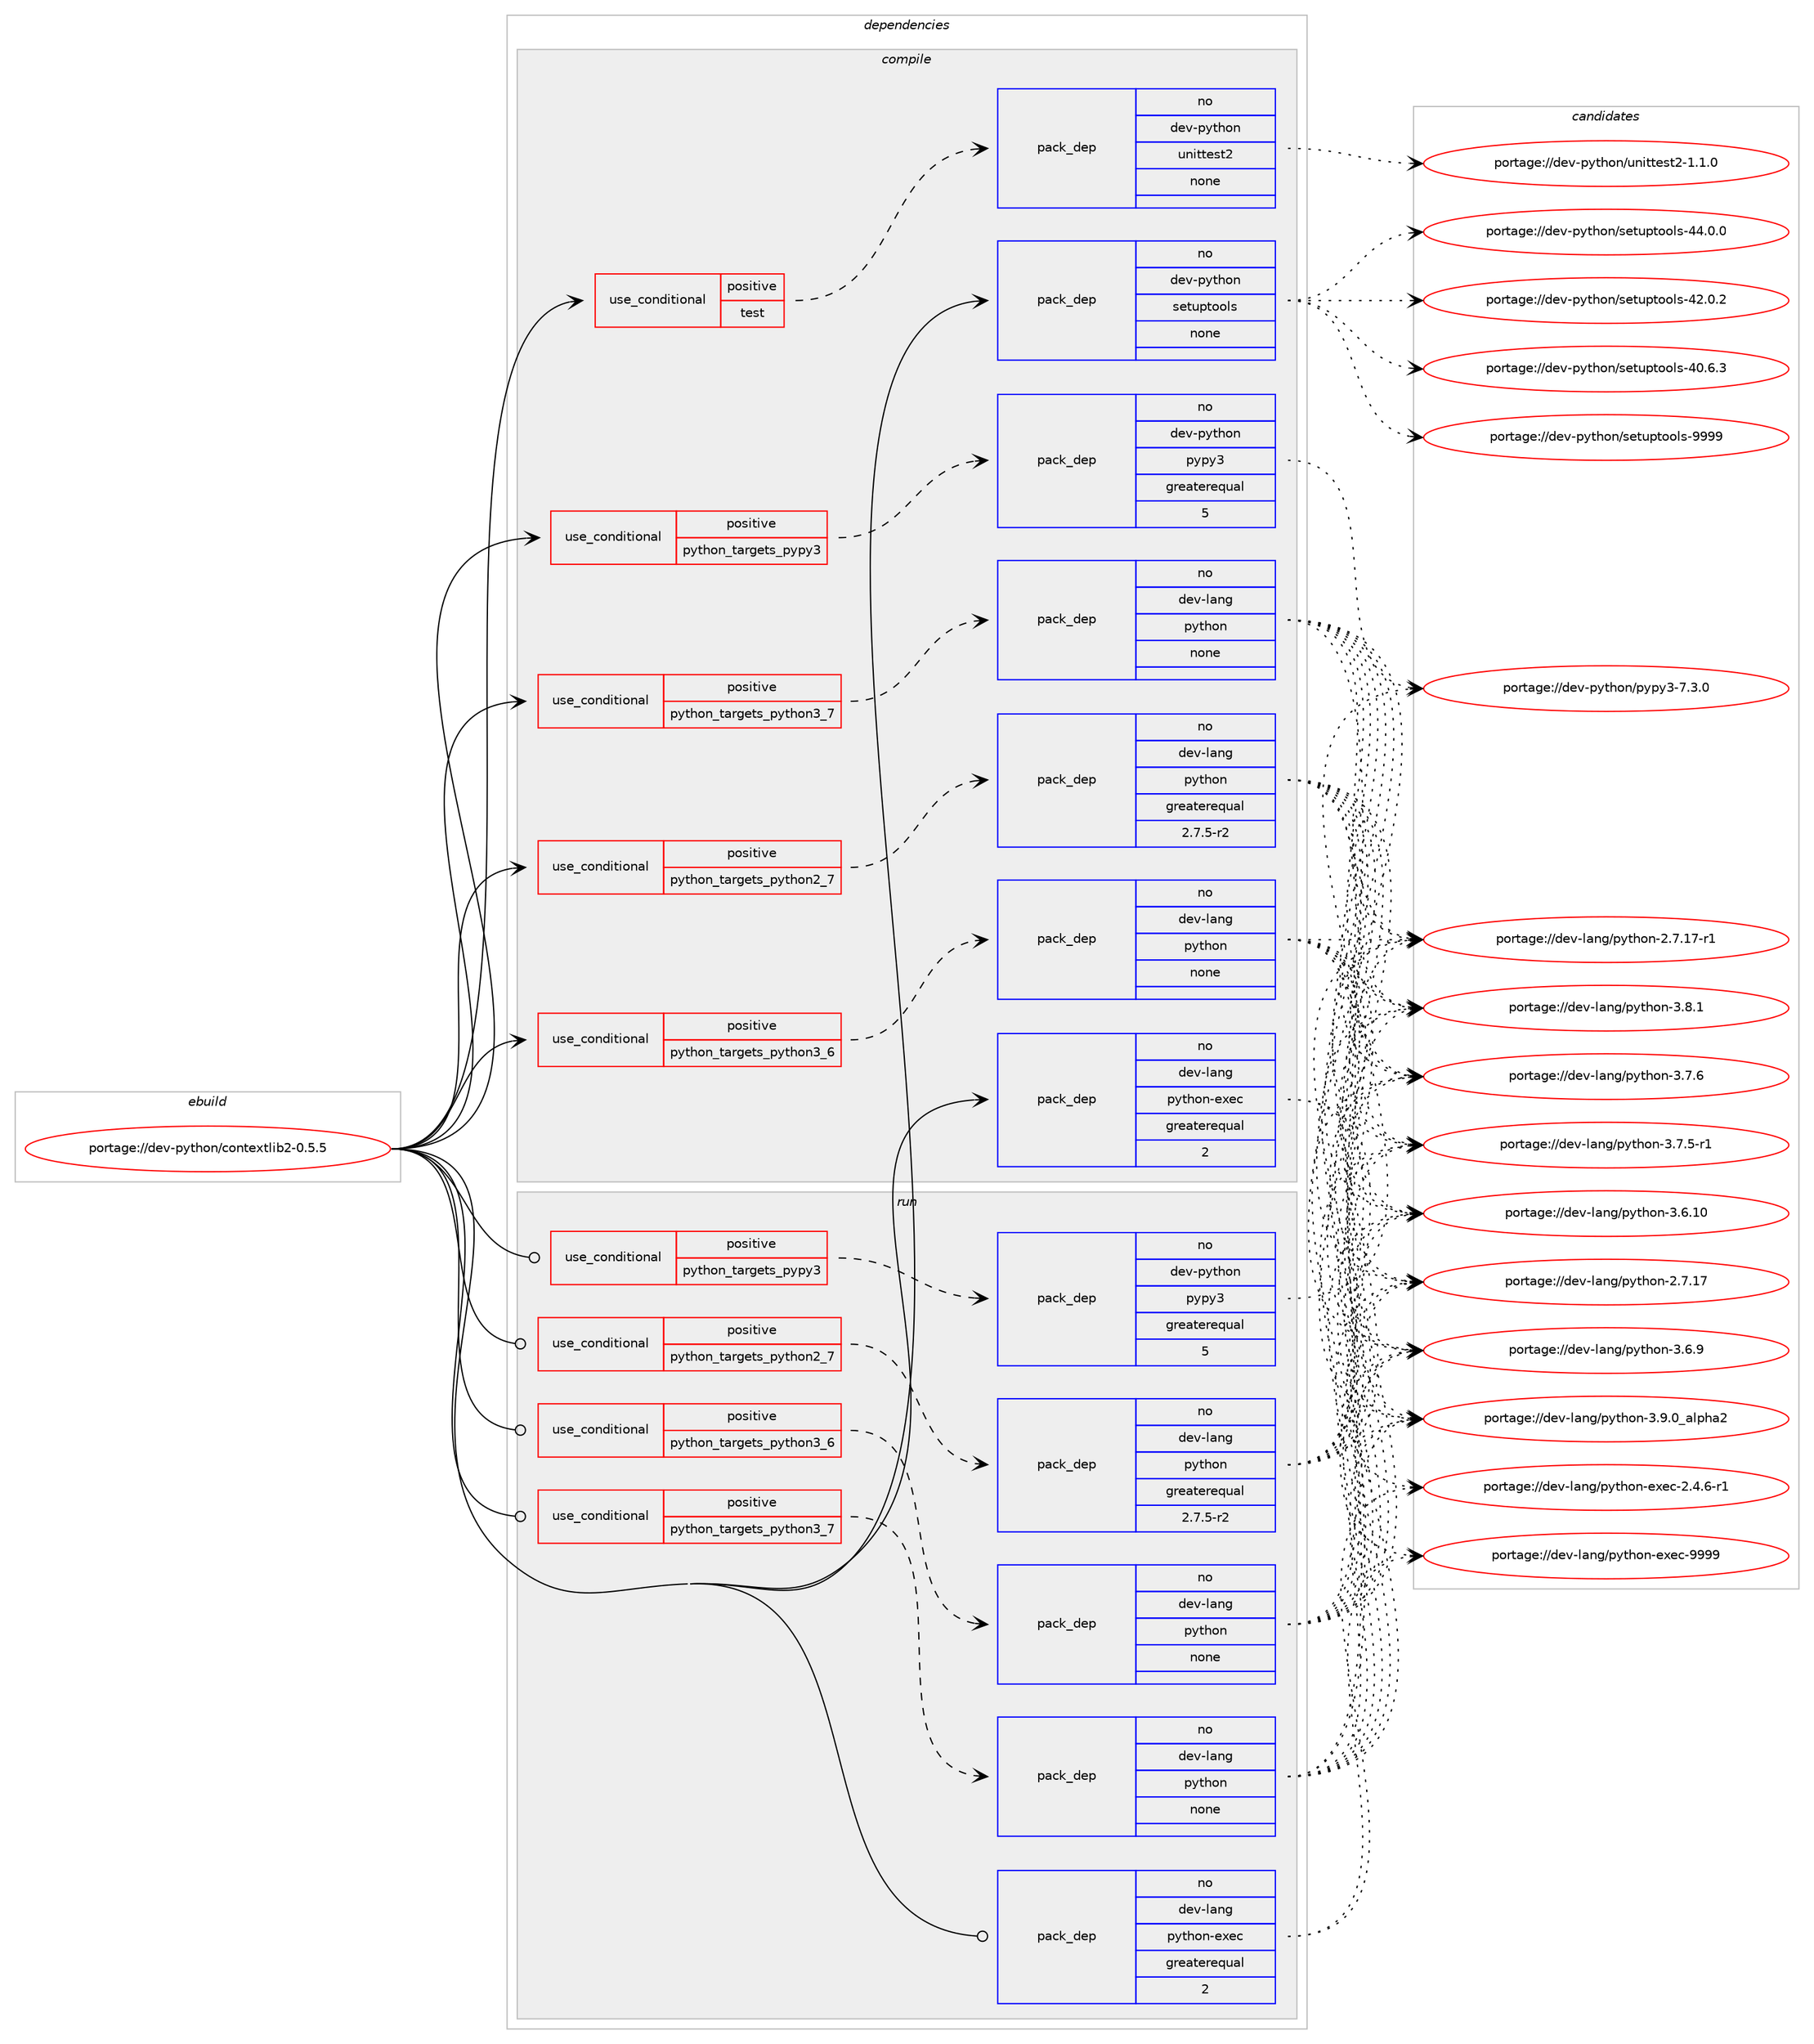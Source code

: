 digraph prolog {

# *************
# Graph options
# *************

newrank=true;
concentrate=true;
compound=true;
graph [rankdir=LR,fontname=Helvetica,fontsize=10,ranksep=1.5];#, ranksep=2.5, nodesep=0.2];
edge  [arrowhead=vee];
node  [fontname=Helvetica,fontsize=10];

# **********
# The ebuild
# **********

subgraph cluster_leftcol {
color=gray;
label=<<i>ebuild</i>>;
id [label="portage://dev-python/contextlib2-0.5.5", color=red, width=4, href="../dev-python/contextlib2-0.5.5.svg"];
}

# ****************
# The dependencies
# ****************

subgraph cluster_midcol {
color=gray;
label=<<i>dependencies</i>>;
subgraph cluster_compile {
fillcolor="#eeeeee";
style=filled;
label=<<i>compile</i>>;
subgraph cond117417 {
dependency466042 [label=<<TABLE BORDER="0" CELLBORDER="1" CELLSPACING="0" CELLPADDING="4"><TR><TD ROWSPAN="3" CELLPADDING="10">use_conditional</TD></TR><TR><TD>positive</TD></TR><TR><TD>python_targets_pypy3</TD></TR></TABLE>>, shape=none, color=red];
subgraph pack343618 {
dependency466043 [label=<<TABLE BORDER="0" CELLBORDER="1" CELLSPACING="0" CELLPADDING="4" WIDTH="220"><TR><TD ROWSPAN="6" CELLPADDING="30">pack_dep</TD></TR><TR><TD WIDTH="110">no</TD></TR><TR><TD>dev-python</TD></TR><TR><TD>pypy3</TD></TR><TR><TD>greaterequal</TD></TR><TR><TD>5</TD></TR></TABLE>>, shape=none, color=blue];
}
dependency466042:e -> dependency466043:w [weight=20,style="dashed",arrowhead="vee"];
}
id:e -> dependency466042:w [weight=20,style="solid",arrowhead="vee"];
subgraph cond117418 {
dependency466044 [label=<<TABLE BORDER="0" CELLBORDER="1" CELLSPACING="0" CELLPADDING="4"><TR><TD ROWSPAN="3" CELLPADDING="10">use_conditional</TD></TR><TR><TD>positive</TD></TR><TR><TD>python_targets_python2_7</TD></TR></TABLE>>, shape=none, color=red];
subgraph pack343619 {
dependency466045 [label=<<TABLE BORDER="0" CELLBORDER="1" CELLSPACING="0" CELLPADDING="4" WIDTH="220"><TR><TD ROWSPAN="6" CELLPADDING="30">pack_dep</TD></TR><TR><TD WIDTH="110">no</TD></TR><TR><TD>dev-lang</TD></TR><TR><TD>python</TD></TR><TR><TD>greaterequal</TD></TR><TR><TD>2.7.5-r2</TD></TR></TABLE>>, shape=none, color=blue];
}
dependency466044:e -> dependency466045:w [weight=20,style="dashed",arrowhead="vee"];
}
id:e -> dependency466044:w [weight=20,style="solid",arrowhead="vee"];
subgraph cond117419 {
dependency466046 [label=<<TABLE BORDER="0" CELLBORDER="1" CELLSPACING="0" CELLPADDING="4"><TR><TD ROWSPAN="3" CELLPADDING="10">use_conditional</TD></TR><TR><TD>positive</TD></TR><TR><TD>python_targets_python3_6</TD></TR></TABLE>>, shape=none, color=red];
subgraph pack343620 {
dependency466047 [label=<<TABLE BORDER="0" CELLBORDER="1" CELLSPACING="0" CELLPADDING="4" WIDTH="220"><TR><TD ROWSPAN="6" CELLPADDING="30">pack_dep</TD></TR><TR><TD WIDTH="110">no</TD></TR><TR><TD>dev-lang</TD></TR><TR><TD>python</TD></TR><TR><TD>none</TD></TR><TR><TD></TD></TR></TABLE>>, shape=none, color=blue];
}
dependency466046:e -> dependency466047:w [weight=20,style="dashed",arrowhead="vee"];
}
id:e -> dependency466046:w [weight=20,style="solid",arrowhead="vee"];
subgraph cond117420 {
dependency466048 [label=<<TABLE BORDER="0" CELLBORDER="1" CELLSPACING="0" CELLPADDING="4"><TR><TD ROWSPAN="3" CELLPADDING="10">use_conditional</TD></TR><TR><TD>positive</TD></TR><TR><TD>python_targets_python3_7</TD></TR></TABLE>>, shape=none, color=red];
subgraph pack343621 {
dependency466049 [label=<<TABLE BORDER="0" CELLBORDER="1" CELLSPACING="0" CELLPADDING="4" WIDTH="220"><TR><TD ROWSPAN="6" CELLPADDING="30">pack_dep</TD></TR><TR><TD WIDTH="110">no</TD></TR><TR><TD>dev-lang</TD></TR><TR><TD>python</TD></TR><TR><TD>none</TD></TR><TR><TD></TD></TR></TABLE>>, shape=none, color=blue];
}
dependency466048:e -> dependency466049:w [weight=20,style="dashed",arrowhead="vee"];
}
id:e -> dependency466048:w [weight=20,style="solid",arrowhead="vee"];
subgraph cond117421 {
dependency466050 [label=<<TABLE BORDER="0" CELLBORDER="1" CELLSPACING="0" CELLPADDING="4"><TR><TD ROWSPAN="3" CELLPADDING="10">use_conditional</TD></TR><TR><TD>positive</TD></TR><TR><TD>test</TD></TR></TABLE>>, shape=none, color=red];
subgraph pack343622 {
dependency466051 [label=<<TABLE BORDER="0" CELLBORDER="1" CELLSPACING="0" CELLPADDING="4" WIDTH="220"><TR><TD ROWSPAN="6" CELLPADDING="30">pack_dep</TD></TR><TR><TD WIDTH="110">no</TD></TR><TR><TD>dev-python</TD></TR><TR><TD>unittest2</TD></TR><TR><TD>none</TD></TR><TR><TD></TD></TR></TABLE>>, shape=none, color=blue];
}
dependency466050:e -> dependency466051:w [weight=20,style="dashed",arrowhead="vee"];
}
id:e -> dependency466050:w [weight=20,style="solid",arrowhead="vee"];
subgraph pack343623 {
dependency466052 [label=<<TABLE BORDER="0" CELLBORDER="1" CELLSPACING="0" CELLPADDING="4" WIDTH="220"><TR><TD ROWSPAN="6" CELLPADDING="30">pack_dep</TD></TR><TR><TD WIDTH="110">no</TD></TR><TR><TD>dev-lang</TD></TR><TR><TD>python-exec</TD></TR><TR><TD>greaterequal</TD></TR><TR><TD>2</TD></TR></TABLE>>, shape=none, color=blue];
}
id:e -> dependency466052:w [weight=20,style="solid",arrowhead="vee"];
subgraph pack343624 {
dependency466053 [label=<<TABLE BORDER="0" CELLBORDER="1" CELLSPACING="0" CELLPADDING="4" WIDTH="220"><TR><TD ROWSPAN="6" CELLPADDING="30">pack_dep</TD></TR><TR><TD WIDTH="110">no</TD></TR><TR><TD>dev-python</TD></TR><TR><TD>setuptools</TD></TR><TR><TD>none</TD></TR><TR><TD></TD></TR></TABLE>>, shape=none, color=blue];
}
id:e -> dependency466053:w [weight=20,style="solid",arrowhead="vee"];
}
subgraph cluster_compileandrun {
fillcolor="#eeeeee";
style=filled;
label=<<i>compile and run</i>>;
}
subgraph cluster_run {
fillcolor="#eeeeee";
style=filled;
label=<<i>run</i>>;
subgraph cond117422 {
dependency466054 [label=<<TABLE BORDER="0" CELLBORDER="1" CELLSPACING="0" CELLPADDING="4"><TR><TD ROWSPAN="3" CELLPADDING="10">use_conditional</TD></TR><TR><TD>positive</TD></TR><TR><TD>python_targets_pypy3</TD></TR></TABLE>>, shape=none, color=red];
subgraph pack343625 {
dependency466055 [label=<<TABLE BORDER="0" CELLBORDER="1" CELLSPACING="0" CELLPADDING="4" WIDTH="220"><TR><TD ROWSPAN="6" CELLPADDING="30">pack_dep</TD></TR><TR><TD WIDTH="110">no</TD></TR><TR><TD>dev-python</TD></TR><TR><TD>pypy3</TD></TR><TR><TD>greaterequal</TD></TR><TR><TD>5</TD></TR></TABLE>>, shape=none, color=blue];
}
dependency466054:e -> dependency466055:w [weight=20,style="dashed",arrowhead="vee"];
}
id:e -> dependency466054:w [weight=20,style="solid",arrowhead="odot"];
subgraph cond117423 {
dependency466056 [label=<<TABLE BORDER="0" CELLBORDER="1" CELLSPACING="0" CELLPADDING="4"><TR><TD ROWSPAN="3" CELLPADDING="10">use_conditional</TD></TR><TR><TD>positive</TD></TR><TR><TD>python_targets_python2_7</TD></TR></TABLE>>, shape=none, color=red];
subgraph pack343626 {
dependency466057 [label=<<TABLE BORDER="0" CELLBORDER="1" CELLSPACING="0" CELLPADDING="4" WIDTH="220"><TR><TD ROWSPAN="6" CELLPADDING="30">pack_dep</TD></TR><TR><TD WIDTH="110">no</TD></TR><TR><TD>dev-lang</TD></TR><TR><TD>python</TD></TR><TR><TD>greaterequal</TD></TR><TR><TD>2.7.5-r2</TD></TR></TABLE>>, shape=none, color=blue];
}
dependency466056:e -> dependency466057:w [weight=20,style="dashed",arrowhead="vee"];
}
id:e -> dependency466056:w [weight=20,style="solid",arrowhead="odot"];
subgraph cond117424 {
dependency466058 [label=<<TABLE BORDER="0" CELLBORDER="1" CELLSPACING="0" CELLPADDING="4"><TR><TD ROWSPAN="3" CELLPADDING="10">use_conditional</TD></TR><TR><TD>positive</TD></TR><TR><TD>python_targets_python3_6</TD></TR></TABLE>>, shape=none, color=red];
subgraph pack343627 {
dependency466059 [label=<<TABLE BORDER="0" CELLBORDER="1" CELLSPACING="0" CELLPADDING="4" WIDTH="220"><TR><TD ROWSPAN="6" CELLPADDING="30">pack_dep</TD></TR><TR><TD WIDTH="110">no</TD></TR><TR><TD>dev-lang</TD></TR><TR><TD>python</TD></TR><TR><TD>none</TD></TR><TR><TD></TD></TR></TABLE>>, shape=none, color=blue];
}
dependency466058:e -> dependency466059:w [weight=20,style="dashed",arrowhead="vee"];
}
id:e -> dependency466058:w [weight=20,style="solid",arrowhead="odot"];
subgraph cond117425 {
dependency466060 [label=<<TABLE BORDER="0" CELLBORDER="1" CELLSPACING="0" CELLPADDING="4"><TR><TD ROWSPAN="3" CELLPADDING="10">use_conditional</TD></TR><TR><TD>positive</TD></TR><TR><TD>python_targets_python3_7</TD></TR></TABLE>>, shape=none, color=red];
subgraph pack343628 {
dependency466061 [label=<<TABLE BORDER="0" CELLBORDER="1" CELLSPACING="0" CELLPADDING="4" WIDTH="220"><TR><TD ROWSPAN="6" CELLPADDING="30">pack_dep</TD></TR><TR><TD WIDTH="110">no</TD></TR><TR><TD>dev-lang</TD></TR><TR><TD>python</TD></TR><TR><TD>none</TD></TR><TR><TD></TD></TR></TABLE>>, shape=none, color=blue];
}
dependency466060:e -> dependency466061:w [weight=20,style="dashed",arrowhead="vee"];
}
id:e -> dependency466060:w [weight=20,style="solid",arrowhead="odot"];
subgraph pack343629 {
dependency466062 [label=<<TABLE BORDER="0" CELLBORDER="1" CELLSPACING="0" CELLPADDING="4" WIDTH="220"><TR><TD ROWSPAN="6" CELLPADDING="30">pack_dep</TD></TR><TR><TD WIDTH="110">no</TD></TR><TR><TD>dev-lang</TD></TR><TR><TD>python-exec</TD></TR><TR><TD>greaterequal</TD></TR><TR><TD>2</TD></TR></TABLE>>, shape=none, color=blue];
}
id:e -> dependency466062:w [weight=20,style="solid",arrowhead="odot"];
}
}

# **************
# The candidates
# **************

subgraph cluster_choices {
rank=same;
color=gray;
label=<<i>candidates</i>>;

subgraph choice343618 {
color=black;
nodesep=1;
choice100101118451121211161041111104711212111212151455546514648 [label="portage://dev-python/pypy3-7.3.0", color=red, width=4,href="../dev-python/pypy3-7.3.0.svg"];
dependency466043:e -> choice100101118451121211161041111104711212111212151455546514648:w [style=dotted,weight="100"];
}
subgraph choice343619 {
color=black;
nodesep=1;
choice10010111845108971101034711212111610411111045514657464895971081121049750 [label="portage://dev-lang/python-3.9.0_alpha2", color=red, width=4,href="../dev-lang/python-3.9.0_alpha2.svg"];
choice100101118451089711010347112121116104111110455146564649 [label="portage://dev-lang/python-3.8.1", color=red, width=4,href="../dev-lang/python-3.8.1.svg"];
choice100101118451089711010347112121116104111110455146554654 [label="portage://dev-lang/python-3.7.6", color=red, width=4,href="../dev-lang/python-3.7.6.svg"];
choice1001011184510897110103471121211161041111104551465546534511449 [label="portage://dev-lang/python-3.7.5-r1", color=red, width=4,href="../dev-lang/python-3.7.5-r1.svg"];
choice100101118451089711010347112121116104111110455146544657 [label="portage://dev-lang/python-3.6.9", color=red, width=4,href="../dev-lang/python-3.6.9.svg"];
choice10010111845108971101034711212111610411111045514654464948 [label="portage://dev-lang/python-3.6.10", color=red, width=4,href="../dev-lang/python-3.6.10.svg"];
choice100101118451089711010347112121116104111110455046554649554511449 [label="portage://dev-lang/python-2.7.17-r1", color=red, width=4,href="../dev-lang/python-2.7.17-r1.svg"];
choice10010111845108971101034711212111610411111045504655464955 [label="portage://dev-lang/python-2.7.17", color=red, width=4,href="../dev-lang/python-2.7.17.svg"];
dependency466045:e -> choice10010111845108971101034711212111610411111045514657464895971081121049750:w [style=dotted,weight="100"];
dependency466045:e -> choice100101118451089711010347112121116104111110455146564649:w [style=dotted,weight="100"];
dependency466045:e -> choice100101118451089711010347112121116104111110455146554654:w [style=dotted,weight="100"];
dependency466045:e -> choice1001011184510897110103471121211161041111104551465546534511449:w [style=dotted,weight="100"];
dependency466045:e -> choice100101118451089711010347112121116104111110455146544657:w [style=dotted,weight="100"];
dependency466045:e -> choice10010111845108971101034711212111610411111045514654464948:w [style=dotted,weight="100"];
dependency466045:e -> choice100101118451089711010347112121116104111110455046554649554511449:w [style=dotted,weight="100"];
dependency466045:e -> choice10010111845108971101034711212111610411111045504655464955:w [style=dotted,weight="100"];
}
subgraph choice343620 {
color=black;
nodesep=1;
choice10010111845108971101034711212111610411111045514657464895971081121049750 [label="portage://dev-lang/python-3.9.0_alpha2", color=red, width=4,href="../dev-lang/python-3.9.0_alpha2.svg"];
choice100101118451089711010347112121116104111110455146564649 [label="portage://dev-lang/python-3.8.1", color=red, width=4,href="../dev-lang/python-3.8.1.svg"];
choice100101118451089711010347112121116104111110455146554654 [label="portage://dev-lang/python-3.7.6", color=red, width=4,href="../dev-lang/python-3.7.6.svg"];
choice1001011184510897110103471121211161041111104551465546534511449 [label="portage://dev-lang/python-3.7.5-r1", color=red, width=4,href="../dev-lang/python-3.7.5-r1.svg"];
choice100101118451089711010347112121116104111110455146544657 [label="portage://dev-lang/python-3.6.9", color=red, width=4,href="../dev-lang/python-3.6.9.svg"];
choice10010111845108971101034711212111610411111045514654464948 [label="portage://dev-lang/python-3.6.10", color=red, width=4,href="../dev-lang/python-3.6.10.svg"];
choice100101118451089711010347112121116104111110455046554649554511449 [label="portage://dev-lang/python-2.7.17-r1", color=red, width=4,href="../dev-lang/python-2.7.17-r1.svg"];
choice10010111845108971101034711212111610411111045504655464955 [label="portage://dev-lang/python-2.7.17", color=red, width=4,href="../dev-lang/python-2.7.17.svg"];
dependency466047:e -> choice10010111845108971101034711212111610411111045514657464895971081121049750:w [style=dotted,weight="100"];
dependency466047:e -> choice100101118451089711010347112121116104111110455146564649:w [style=dotted,weight="100"];
dependency466047:e -> choice100101118451089711010347112121116104111110455146554654:w [style=dotted,weight="100"];
dependency466047:e -> choice1001011184510897110103471121211161041111104551465546534511449:w [style=dotted,weight="100"];
dependency466047:e -> choice100101118451089711010347112121116104111110455146544657:w [style=dotted,weight="100"];
dependency466047:e -> choice10010111845108971101034711212111610411111045514654464948:w [style=dotted,weight="100"];
dependency466047:e -> choice100101118451089711010347112121116104111110455046554649554511449:w [style=dotted,weight="100"];
dependency466047:e -> choice10010111845108971101034711212111610411111045504655464955:w [style=dotted,weight="100"];
}
subgraph choice343621 {
color=black;
nodesep=1;
choice10010111845108971101034711212111610411111045514657464895971081121049750 [label="portage://dev-lang/python-3.9.0_alpha2", color=red, width=4,href="../dev-lang/python-3.9.0_alpha2.svg"];
choice100101118451089711010347112121116104111110455146564649 [label="portage://dev-lang/python-3.8.1", color=red, width=4,href="../dev-lang/python-3.8.1.svg"];
choice100101118451089711010347112121116104111110455146554654 [label="portage://dev-lang/python-3.7.6", color=red, width=4,href="../dev-lang/python-3.7.6.svg"];
choice1001011184510897110103471121211161041111104551465546534511449 [label="portage://dev-lang/python-3.7.5-r1", color=red, width=4,href="../dev-lang/python-3.7.5-r1.svg"];
choice100101118451089711010347112121116104111110455146544657 [label="portage://dev-lang/python-3.6.9", color=red, width=4,href="../dev-lang/python-3.6.9.svg"];
choice10010111845108971101034711212111610411111045514654464948 [label="portage://dev-lang/python-3.6.10", color=red, width=4,href="../dev-lang/python-3.6.10.svg"];
choice100101118451089711010347112121116104111110455046554649554511449 [label="portage://dev-lang/python-2.7.17-r1", color=red, width=4,href="../dev-lang/python-2.7.17-r1.svg"];
choice10010111845108971101034711212111610411111045504655464955 [label="portage://dev-lang/python-2.7.17", color=red, width=4,href="../dev-lang/python-2.7.17.svg"];
dependency466049:e -> choice10010111845108971101034711212111610411111045514657464895971081121049750:w [style=dotted,weight="100"];
dependency466049:e -> choice100101118451089711010347112121116104111110455146564649:w [style=dotted,weight="100"];
dependency466049:e -> choice100101118451089711010347112121116104111110455146554654:w [style=dotted,weight="100"];
dependency466049:e -> choice1001011184510897110103471121211161041111104551465546534511449:w [style=dotted,weight="100"];
dependency466049:e -> choice100101118451089711010347112121116104111110455146544657:w [style=dotted,weight="100"];
dependency466049:e -> choice10010111845108971101034711212111610411111045514654464948:w [style=dotted,weight="100"];
dependency466049:e -> choice100101118451089711010347112121116104111110455046554649554511449:w [style=dotted,weight="100"];
dependency466049:e -> choice10010111845108971101034711212111610411111045504655464955:w [style=dotted,weight="100"];
}
subgraph choice343622 {
color=black;
nodesep=1;
choice100101118451121211161041111104711711010511611610111511650454946494648 [label="portage://dev-python/unittest2-1.1.0", color=red, width=4,href="../dev-python/unittest2-1.1.0.svg"];
dependency466051:e -> choice100101118451121211161041111104711711010511611610111511650454946494648:w [style=dotted,weight="100"];
}
subgraph choice343623 {
color=black;
nodesep=1;
choice10010111845108971101034711212111610411111045101120101994557575757 [label="portage://dev-lang/python-exec-9999", color=red, width=4,href="../dev-lang/python-exec-9999.svg"];
choice10010111845108971101034711212111610411111045101120101994550465246544511449 [label="portage://dev-lang/python-exec-2.4.6-r1", color=red, width=4,href="../dev-lang/python-exec-2.4.6-r1.svg"];
dependency466052:e -> choice10010111845108971101034711212111610411111045101120101994557575757:w [style=dotted,weight="100"];
dependency466052:e -> choice10010111845108971101034711212111610411111045101120101994550465246544511449:w [style=dotted,weight="100"];
}
subgraph choice343624 {
color=black;
nodesep=1;
choice10010111845112121116104111110471151011161171121161111111081154557575757 [label="portage://dev-python/setuptools-9999", color=red, width=4,href="../dev-python/setuptools-9999.svg"];
choice100101118451121211161041111104711510111611711211611111110811545525246484648 [label="portage://dev-python/setuptools-44.0.0", color=red, width=4,href="../dev-python/setuptools-44.0.0.svg"];
choice100101118451121211161041111104711510111611711211611111110811545525046484650 [label="portage://dev-python/setuptools-42.0.2", color=red, width=4,href="../dev-python/setuptools-42.0.2.svg"];
choice100101118451121211161041111104711510111611711211611111110811545524846544651 [label="portage://dev-python/setuptools-40.6.3", color=red, width=4,href="../dev-python/setuptools-40.6.3.svg"];
dependency466053:e -> choice10010111845112121116104111110471151011161171121161111111081154557575757:w [style=dotted,weight="100"];
dependency466053:e -> choice100101118451121211161041111104711510111611711211611111110811545525246484648:w [style=dotted,weight="100"];
dependency466053:e -> choice100101118451121211161041111104711510111611711211611111110811545525046484650:w [style=dotted,weight="100"];
dependency466053:e -> choice100101118451121211161041111104711510111611711211611111110811545524846544651:w [style=dotted,weight="100"];
}
subgraph choice343625 {
color=black;
nodesep=1;
choice100101118451121211161041111104711212111212151455546514648 [label="portage://dev-python/pypy3-7.3.0", color=red, width=4,href="../dev-python/pypy3-7.3.0.svg"];
dependency466055:e -> choice100101118451121211161041111104711212111212151455546514648:w [style=dotted,weight="100"];
}
subgraph choice343626 {
color=black;
nodesep=1;
choice10010111845108971101034711212111610411111045514657464895971081121049750 [label="portage://dev-lang/python-3.9.0_alpha2", color=red, width=4,href="../dev-lang/python-3.9.0_alpha2.svg"];
choice100101118451089711010347112121116104111110455146564649 [label="portage://dev-lang/python-3.8.1", color=red, width=4,href="../dev-lang/python-3.8.1.svg"];
choice100101118451089711010347112121116104111110455146554654 [label="portage://dev-lang/python-3.7.6", color=red, width=4,href="../dev-lang/python-3.7.6.svg"];
choice1001011184510897110103471121211161041111104551465546534511449 [label="portage://dev-lang/python-3.7.5-r1", color=red, width=4,href="../dev-lang/python-3.7.5-r1.svg"];
choice100101118451089711010347112121116104111110455146544657 [label="portage://dev-lang/python-3.6.9", color=red, width=4,href="../dev-lang/python-3.6.9.svg"];
choice10010111845108971101034711212111610411111045514654464948 [label="portage://dev-lang/python-3.6.10", color=red, width=4,href="../dev-lang/python-3.6.10.svg"];
choice100101118451089711010347112121116104111110455046554649554511449 [label="portage://dev-lang/python-2.7.17-r1", color=red, width=4,href="../dev-lang/python-2.7.17-r1.svg"];
choice10010111845108971101034711212111610411111045504655464955 [label="portage://dev-lang/python-2.7.17", color=red, width=4,href="../dev-lang/python-2.7.17.svg"];
dependency466057:e -> choice10010111845108971101034711212111610411111045514657464895971081121049750:w [style=dotted,weight="100"];
dependency466057:e -> choice100101118451089711010347112121116104111110455146564649:w [style=dotted,weight="100"];
dependency466057:e -> choice100101118451089711010347112121116104111110455146554654:w [style=dotted,weight="100"];
dependency466057:e -> choice1001011184510897110103471121211161041111104551465546534511449:w [style=dotted,weight="100"];
dependency466057:e -> choice100101118451089711010347112121116104111110455146544657:w [style=dotted,weight="100"];
dependency466057:e -> choice10010111845108971101034711212111610411111045514654464948:w [style=dotted,weight="100"];
dependency466057:e -> choice100101118451089711010347112121116104111110455046554649554511449:w [style=dotted,weight="100"];
dependency466057:e -> choice10010111845108971101034711212111610411111045504655464955:w [style=dotted,weight="100"];
}
subgraph choice343627 {
color=black;
nodesep=1;
choice10010111845108971101034711212111610411111045514657464895971081121049750 [label="portage://dev-lang/python-3.9.0_alpha2", color=red, width=4,href="../dev-lang/python-3.9.0_alpha2.svg"];
choice100101118451089711010347112121116104111110455146564649 [label="portage://dev-lang/python-3.8.1", color=red, width=4,href="../dev-lang/python-3.8.1.svg"];
choice100101118451089711010347112121116104111110455146554654 [label="portage://dev-lang/python-3.7.6", color=red, width=4,href="../dev-lang/python-3.7.6.svg"];
choice1001011184510897110103471121211161041111104551465546534511449 [label="portage://dev-lang/python-3.7.5-r1", color=red, width=4,href="../dev-lang/python-3.7.5-r1.svg"];
choice100101118451089711010347112121116104111110455146544657 [label="portage://dev-lang/python-3.6.9", color=red, width=4,href="../dev-lang/python-3.6.9.svg"];
choice10010111845108971101034711212111610411111045514654464948 [label="portage://dev-lang/python-3.6.10", color=red, width=4,href="../dev-lang/python-3.6.10.svg"];
choice100101118451089711010347112121116104111110455046554649554511449 [label="portage://dev-lang/python-2.7.17-r1", color=red, width=4,href="../dev-lang/python-2.7.17-r1.svg"];
choice10010111845108971101034711212111610411111045504655464955 [label="portage://dev-lang/python-2.7.17", color=red, width=4,href="../dev-lang/python-2.7.17.svg"];
dependency466059:e -> choice10010111845108971101034711212111610411111045514657464895971081121049750:w [style=dotted,weight="100"];
dependency466059:e -> choice100101118451089711010347112121116104111110455146564649:w [style=dotted,weight="100"];
dependency466059:e -> choice100101118451089711010347112121116104111110455146554654:w [style=dotted,weight="100"];
dependency466059:e -> choice1001011184510897110103471121211161041111104551465546534511449:w [style=dotted,weight="100"];
dependency466059:e -> choice100101118451089711010347112121116104111110455146544657:w [style=dotted,weight="100"];
dependency466059:e -> choice10010111845108971101034711212111610411111045514654464948:w [style=dotted,weight="100"];
dependency466059:e -> choice100101118451089711010347112121116104111110455046554649554511449:w [style=dotted,weight="100"];
dependency466059:e -> choice10010111845108971101034711212111610411111045504655464955:w [style=dotted,weight="100"];
}
subgraph choice343628 {
color=black;
nodesep=1;
choice10010111845108971101034711212111610411111045514657464895971081121049750 [label="portage://dev-lang/python-3.9.0_alpha2", color=red, width=4,href="../dev-lang/python-3.9.0_alpha2.svg"];
choice100101118451089711010347112121116104111110455146564649 [label="portage://dev-lang/python-3.8.1", color=red, width=4,href="../dev-lang/python-3.8.1.svg"];
choice100101118451089711010347112121116104111110455146554654 [label="portage://dev-lang/python-3.7.6", color=red, width=4,href="../dev-lang/python-3.7.6.svg"];
choice1001011184510897110103471121211161041111104551465546534511449 [label="portage://dev-lang/python-3.7.5-r1", color=red, width=4,href="../dev-lang/python-3.7.5-r1.svg"];
choice100101118451089711010347112121116104111110455146544657 [label="portage://dev-lang/python-3.6.9", color=red, width=4,href="../dev-lang/python-3.6.9.svg"];
choice10010111845108971101034711212111610411111045514654464948 [label="portage://dev-lang/python-3.6.10", color=red, width=4,href="../dev-lang/python-3.6.10.svg"];
choice100101118451089711010347112121116104111110455046554649554511449 [label="portage://dev-lang/python-2.7.17-r1", color=red, width=4,href="../dev-lang/python-2.7.17-r1.svg"];
choice10010111845108971101034711212111610411111045504655464955 [label="portage://dev-lang/python-2.7.17", color=red, width=4,href="../dev-lang/python-2.7.17.svg"];
dependency466061:e -> choice10010111845108971101034711212111610411111045514657464895971081121049750:w [style=dotted,weight="100"];
dependency466061:e -> choice100101118451089711010347112121116104111110455146564649:w [style=dotted,weight="100"];
dependency466061:e -> choice100101118451089711010347112121116104111110455146554654:w [style=dotted,weight="100"];
dependency466061:e -> choice1001011184510897110103471121211161041111104551465546534511449:w [style=dotted,weight="100"];
dependency466061:e -> choice100101118451089711010347112121116104111110455146544657:w [style=dotted,weight="100"];
dependency466061:e -> choice10010111845108971101034711212111610411111045514654464948:w [style=dotted,weight="100"];
dependency466061:e -> choice100101118451089711010347112121116104111110455046554649554511449:w [style=dotted,weight="100"];
dependency466061:e -> choice10010111845108971101034711212111610411111045504655464955:w [style=dotted,weight="100"];
}
subgraph choice343629 {
color=black;
nodesep=1;
choice10010111845108971101034711212111610411111045101120101994557575757 [label="portage://dev-lang/python-exec-9999", color=red, width=4,href="../dev-lang/python-exec-9999.svg"];
choice10010111845108971101034711212111610411111045101120101994550465246544511449 [label="portage://dev-lang/python-exec-2.4.6-r1", color=red, width=4,href="../dev-lang/python-exec-2.4.6-r1.svg"];
dependency466062:e -> choice10010111845108971101034711212111610411111045101120101994557575757:w [style=dotted,weight="100"];
dependency466062:e -> choice10010111845108971101034711212111610411111045101120101994550465246544511449:w [style=dotted,weight="100"];
}
}

}
